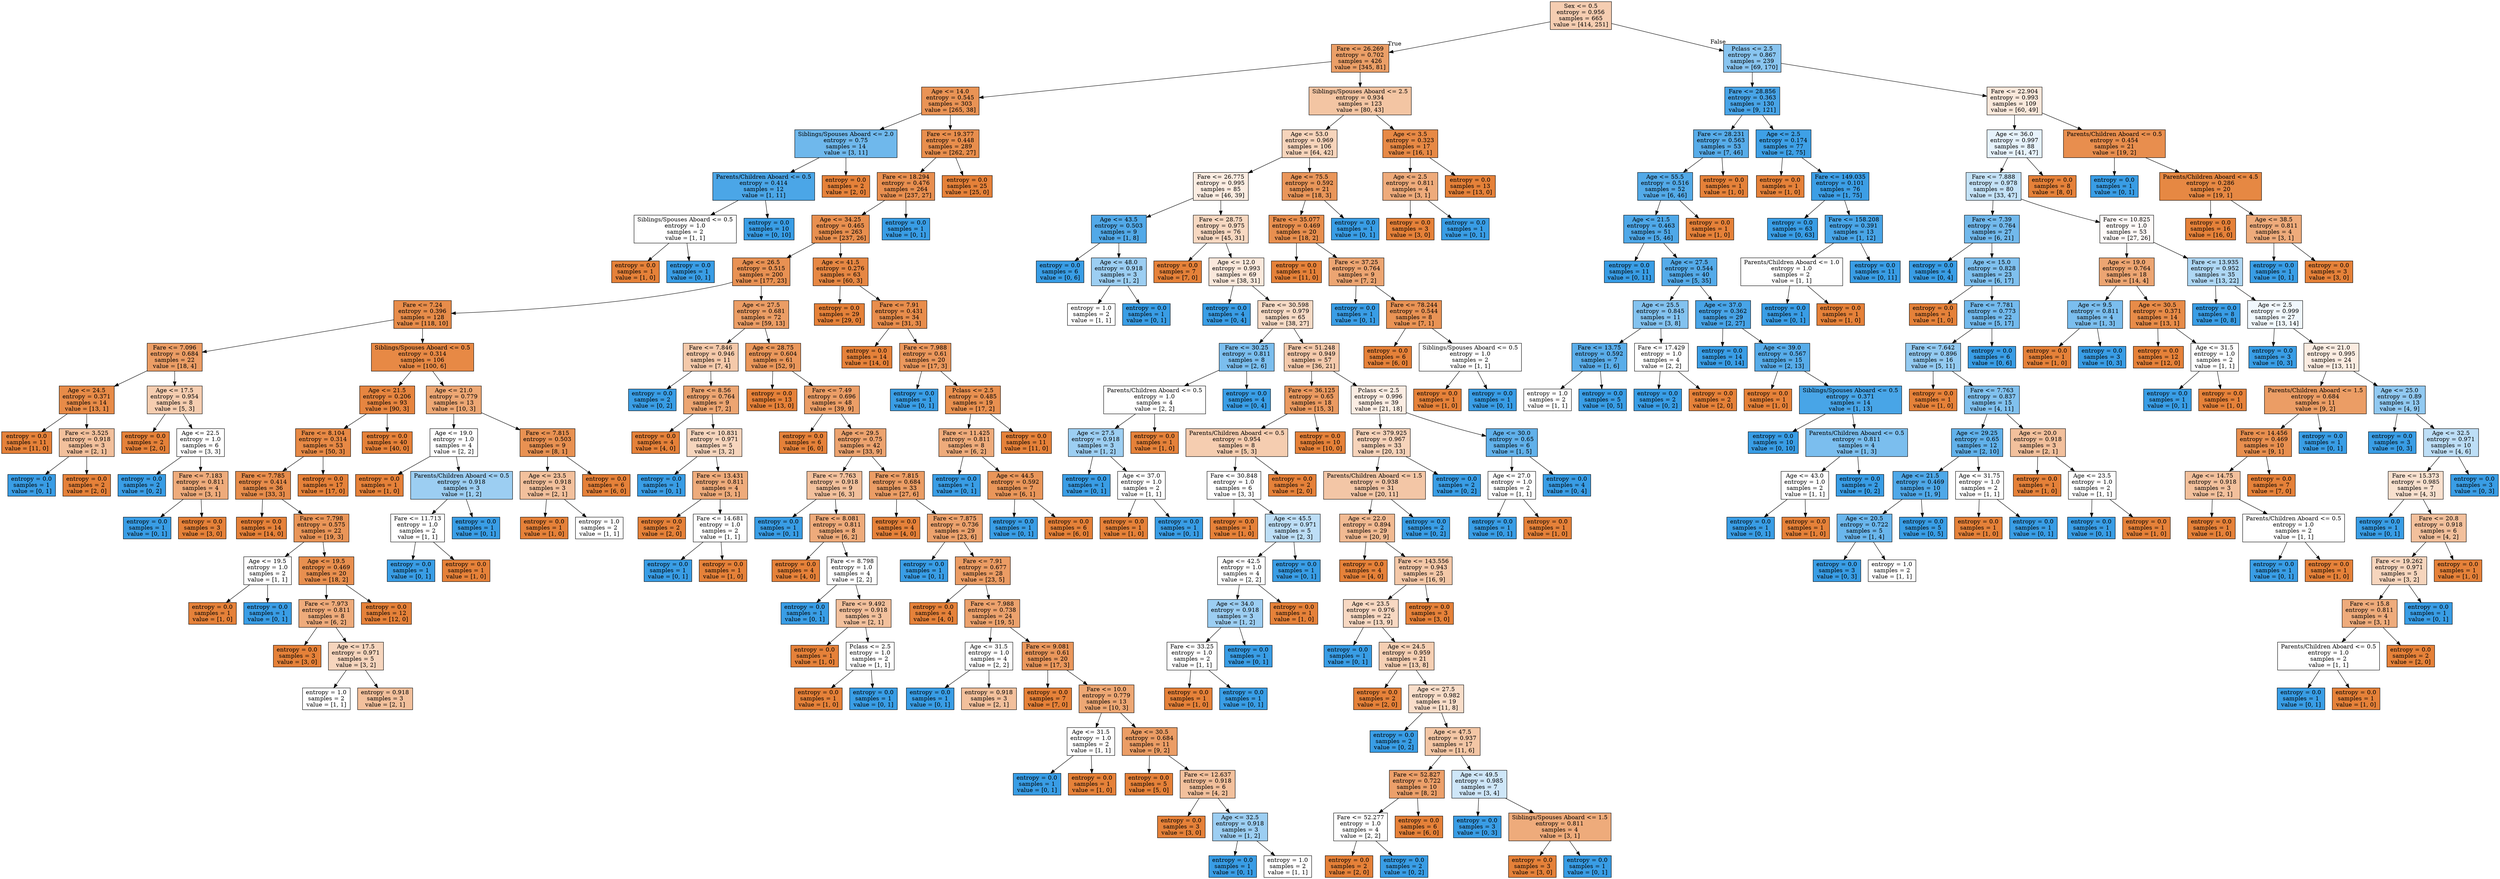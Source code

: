 digraph Tree {
node [shape=box, style="filled", color="black"] ;
0 [label="Sex <= 0.5\nentropy = 0.956\nsamples = 665\nvalue = [414, 251]", fillcolor="#f5cdb1"] ;
1 [label="Fare <= 26.269\nentropy = 0.702\nsamples = 426\nvalue = [345, 81]", fillcolor="#eb9f67"] ;
0 -> 1 [labeldistance=2.5, labelangle=45, headlabel="True"] ;
2 [label="Age <= 14.0\nentropy = 0.545\nsamples = 303\nvalue = [265, 38]", fillcolor="#e99355"] ;
1 -> 2 ;
3 [label="Siblings/Spouses Aboard <= 2.0\nentropy = 0.75\nsamples = 14\nvalue = [3, 11]", fillcolor="#6fb8ec"] ;
2 -> 3 ;
4 [label="Parents/Children Aboard <= 0.5\nentropy = 0.414\nsamples = 12\nvalue = [1, 11]", fillcolor="#4ba6e7"] ;
3 -> 4 ;
5 [label="Siblings/Spouses Aboard <= 0.5\nentropy = 1.0\nsamples = 2\nvalue = [1, 1]", fillcolor="#ffffff"] ;
4 -> 5 ;
6 [label="entropy = 0.0\nsamples = 1\nvalue = [1, 0]", fillcolor="#e58139"] ;
5 -> 6 ;
7 [label="entropy = 0.0\nsamples = 1\nvalue = [0, 1]", fillcolor="#399de5"] ;
5 -> 7 ;
8 [label="entropy = 0.0\nsamples = 10\nvalue = [0, 10]", fillcolor="#399de5"] ;
4 -> 8 ;
9 [label="entropy = 0.0\nsamples = 2\nvalue = [2, 0]", fillcolor="#e58139"] ;
3 -> 9 ;
10 [label="Fare <= 19.377\nentropy = 0.448\nsamples = 289\nvalue = [262, 27]", fillcolor="#e88e4d"] ;
2 -> 10 ;
11 [label="Fare <= 18.294\nentropy = 0.476\nsamples = 264\nvalue = [237, 27]", fillcolor="#e88f50"] ;
10 -> 11 ;
12 [label="Age <= 34.25\nentropy = 0.465\nsamples = 263\nvalue = [237, 26]", fillcolor="#e88f4f"] ;
11 -> 12 ;
13 [label="Age <= 26.5\nentropy = 0.515\nsamples = 200\nvalue = [177, 23]", fillcolor="#e89153"] ;
12 -> 13 ;
14 [label="Fare <= 7.24\nentropy = 0.396\nsamples = 128\nvalue = [118, 10]", fillcolor="#e78c4a"] ;
13 -> 14 ;
15 [label="Fare <= 7.096\nentropy = 0.684\nsamples = 22\nvalue = [18, 4]", fillcolor="#eb9d65"] ;
14 -> 15 ;
16 [label="Age <= 24.5\nentropy = 0.371\nsamples = 14\nvalue = [13, 1]", fillcolor="#e78b48"] ;
15 -> 16 ;
17 [label="entropy = 0.0\nsamples = 11\nvalue = [11, 0]", fillcolor="#e58139"] ;
16 -> 17 ;
18 [label="Fare <= 3.525\nentropy = 0.918\nsamples = 3\nvalue = [2, 1]", fillcolor="#f2c09c"] ;
16 -> 18 ;
19 [label="entropy = 0.0\nsamples = 1\nvalue = [0, 1]", fillcolor="#399de5"] ;
18 -> 19 ;
20 [label="entropy = 0.0\nsamples = 2\nvalue = [2, 0]", fillcolor="#e58139"] ;
18 -> 20 ;
21 [label="Age <= 17.5\nentropy = 0.954\nsamples = 8\nvalue = [5, 3]", fillcolor="#f5cdb0"] ;
15 -> 21 ;
22 [label="entropy = 0.0\nsamples = 2\nvalue = [2, 0]", fillcolor="#e58139"] ;
21 -> 22 ;
23 [label="Age <= 22.5\nentropy = 1.0\nsamples = 6\nvalue = [3, 3]", fillcolor="#ffffff"] ;
21 -> 23 ;
24 [label="entropy = 0.0\nsamples = 2\nvalue = [0, 2]", fillcolor="#399de5"] ;
23 -> 24 ;
25 [label="Fare <= 7.183\nentropy = 0.811\nsamples = 4\nvalue = [3, 1]", fillcolor="#eeab7b"] ;
23 -> 25 ;
26 [label="entropy = 0.0\nsamples = 1\nvalue = [0, 1]", fillcolor="#399de5"] ;
25 -> 26 ;
27 [label="entropy = 0.0\nsamples = 3\nvalue = [3, 0]", fillcolor="#e58139"] ;
25 -> 27 ;
28 [label="Siblings/Spouses Aboard <= 0.5\nentropy = 0.314\nsamples = 106\nvalue = [100, 6]", fillcolor="#e78945"] ;
14 -> 28 ;
29 [label="Age <= 21.5\nentropy = 0.206\nsamples = 93\nvalue = [90, 3]", fillcolor="#e68540"] ;
28 -> 29 ;
30 [label="Fare <= 8.104\nentropy = 0.314\nsamples = 53\nvalue = [50, 3]", fillcolor="#e78945"] ;
29 -> 30 ;
31 [label="Fare <= 7.785\nentropy = 0.414\nsamples = 36\nvalue = [33, 3]", fillcolor="#e78c4b"] ;
30 -> 31 ;
32 [label="entropy = 0.0\nsamples = 14\nvalue = [14, 0]", fillcolor="#e58139"] ;
31 -> 32 ;
33 [label="Fare <= 7.798\nentropy = 0.575\nsamples = 22\nvalue = [19, 3]", fillcolor="#e99558"] ;
31 -> 33 ;
34 [label="Age <= 19.5\nentropy = 1.0\nsamples = 2\nvalue = [1, 1]", fillcolor="#ffffff"] ;
33 -> 34 ;
35 [label="entropy = 0.0\nsamples = 1\nvalue = [1, 0]", fillcolor="#e58139"] ;
34 -> 35 ;
36 [label="entropy = 0.0\nsamples = 1\nvalue = [0, 1]", fillcolor="#399de5"] ;
34 -> 36 ;
37 [label="Age <= 19.5\nentropy = 0.469\nsamples = 20\nvalue = [18, 2]", fillcolor="#e88f4f"] ;
33 -> 37 ;
38 [label="Fare <= 7.973\nentropy = 0.811\nsamples = 8\nvalue = [6, 2]", fillcolor="#eeab7b"] ;
37 -> 38 ;
39 [label="entropy = 0.0\nsamples = 3\nvalue = [3, 0]", fillcolor="#e58139"] ;
38 -> 39 ;
40 [label="Age <= 17.5\nentropy = 0.971\nsamples = 5\nvalue = [3, 2]", fillcolor="#f6d5bd"] ;
38 -> 40 ;
41 [label="entropy = 1.0\nsamples = 2\nvalue = [1, 1]", fillcolor="#ffffff"] ;
40 -> 41 ;
42 [label="entropy = 0.918\nsamples = 3\nvalue = [2, 1]", fillcolor="#f2c09c"] ;
40 -> 42 ;
43 [label="entropy = 0.0\nsamples = 12\nvalue = [12, 0]", fillcolor="#e58139"] ;
37 -> 43 ;
44 [label="entropy = 0.0\nsamples = 17\nvalue = [17, 0]", fillcolor="#e58139"] ;
30 -> 44 ;
45 [label="entropy = 0.0\nsamples = 40\nvalue = [40, 0]", fillcolor="#e58139"] ;
29 -> 45 ;
46 [label="Age <= 21.0\nentropy = 0.779\nsamples = 13\nvalue = [10, 3]", fillcolor="#eda774"] ;
28 -> 46 ;
47 [label="Age <= 19.0\nentropy = 1.0\nsamples = 4\nvalue = [2, 2]", fillcolor="#ffffff"] ;
46 -> 47 ;
48 [label="entropy = 0.0\nsamples = 1\nvalue = [1, 0]", fillcolor="#e58139"] ;
47 -> 48 ;
49 [label="Parents/Children Aboard <= 0.5\nentropy = 0.918\nsamples = 3\nvalue = [1, 2]", fillcolor="#9ccef2"] ;
47 -> 49 ;
50 [label="Fare <= 11.713\nentropy = 1.0\nsamples = 2\nvalue = [1, 1]", fillcolor="#ffffff"] ;
49 -> 50 ;
51 [label="entropy = 0.0\nsamples = 1\nvalue = [0, 1]", fillcolor="#399de5"] ;
50 -> 51 ;
52 [label="entropy = 0.0\nsamples = 1\nvalue = [1, 0]", fillcolor="#e58139"] ;
50 -> 52 ;
53 [label="entropy = 0.0\nsamples = 1\nvalue = [0, 1]", fillcolor="#399de5"] ;
49 -> 53 ;
54 [label="Fare <= 7.815\nentropy = 0.503\nsamples = 9\nvalue = [8, 1]", fillcolor="#e89152"] ;
46 -> 54 ;
55 [label="Age <= 23.5\nentropy = 0.918\nsamples = 3\nvalue = [2, 1]", fillcolor="#f2c09c"] ;
54 -> 55 ;
56 [label="entropy = 0.0\nsamples = 1\nvalue = [1, 0]", fillcolor="#e58139"] ;
55 -> 56 ;
57 [label="entropy = 1.0\nsamples = 2\nvalue = [1, 1]", fillcolor="#ffffff"] ;
55 -> 57 ;
58 [label="entropy = 0.0\nsamples = 6\nvalue = [6, 0]", fillcolor="#e58139"] ;
54 -> 58 ;
59 [label="Age <= 27.5\nentropy = 0.681\nsamples = 72\nvalue = [59, 13]", fillcolor="#eb9d65"] ;
13 -> 59 ;
60 [label="Fare <= 7.846\nentropy = 0.946\nsamples = 11\nvalue = [7, 4]", fillcolor="#f4c9aa"] ;
59 -> 60 ;
61 [label="entropy = 0.0\nsamples = 2\nvalue = [0, 2]", fillcolor="#399de5"] ;
60 -> 61 ;
62 [label="Fare <= 8.56\nentropy = 0.764\nsamples = 9\nvalue = [7, 2]", fillcolor="#eca572"] ;
60 -> 62 ;
63 [label="entropy = 0.0\nsamples = 4\nvalue = [4, 0]", fillcolor="#e58139"] ;
62 -> 63 ;
64 [label="Fare <= 10.831\nentropy = 0.971\nsamples = 5\nvalue = [3, 2]", fillcolor="#f6d5bd"] ;
62 -> 64 ;
65 [label="entropy = 0.0\nsamples = 1\nvalue = [0, 1]", fillcolor="#399de5"] ;
64 -> 65 ;
66 [label="Fare <= 13.431\nentropy = 0.811\nsamples = 4\nvalue = [3, 1]", fillcolor="#eeab7b"] ;
64 -> 66 ;
67 [label="entropy = 0.0\nsamples = 2\nvalue = [2, 0]", fillcolor="#e58139"] ;
66 -> 67 ;
68 [label="Fare <= 14.681\nentropy = 1.0\nsamples = 2\nvalue = [1, 1]", fillcolor="#ffffff"] ;
66 -> 68 ;
69 [label="entropy = 0.0\nsamples = 1\nvalue = [0, 1]", fillcolor="#399de5"] ;
68 -> 69 ;
70 [label="entropy = 0.0\nsamples = 1\nvalue = [1, 0]", fillcolor="#e58139"] ;
68 -> 70 ;
71 [label="Age <= 28.75\nentropy = 0.604\nsamples = 61\nvalue = [52, 9]", fillcolor="#ea975b"] ;
59 -> 71 ;
72 [label="entropy = 0.0\nsamples = 13\nvalue = [13, 0]", fillcolor="#e58139"] ;
71 -> 72 ;
73 [label="Fare <= 7.49\nentropy = 0.696\nsamples = 48\nvalue = [39, 9]", fillcolor="#eb9e67"] ;
71 -> 73 ;
74 [label="entropy = 0.0\nsamples = 6\nvalue = [6, 0]", fillcolor="#e58139"] ;
73 -> 74 ;
75 [label="Age <= 29.5\nentropy = 0.75\nsamples = 42\nvalue = [33, 9]", fillcolor="#eca36f"] ;
73 -> 75 ;
76 [label="Fare <= 7.763\nentropy = 0.918\nsamples = 9\nvalue = [6, 3]", fillcolor="#f2c09c"] ;
75 -> 76 ;
77 [label="entropy = 0.0\nsamples = 1\nvalue = [0, 1]", fillcolor="#399de5"] ;
76 -> 77 ;
78 [label="Fare <= 8.081\nentropy = 0.811\nsamples = 8\nvalue = [6, 2]", fillcolor="#eeab7b"] ;
76 -> 78 ;
79 [label="entropy = 0.0\nsamples = 4\nvalue = [4, 0]", fillcolor="#e58139"] ;
78 -> 79 ;
80 [label="Fare <= 8.798\nentropy = 1.0\nsamples = 4\nvalue = [2, 2]", fillcolor="#ffffff"] ;
78 -> 80 ;
81 [label="entropy = 0.0\nsamples = 1\nvalue = [0, 1]", fillcolor="#399de5"] ;
80 -> 81 ;
82 [label="Fare <= 9.492\nentropy = 0.918\nsamples = 3\nvalue = [2, 1]", fillcolor="#f2c09c"] ;
80 -> 82 ;
83 [label="entropy = 0.0\nsamples = 1\nvalue = [1, 0]", fillcolor="#e58139"] ;
82 -> 83 ;
84 [label="Pclass <= 2.5\nentropy = 1.0\nsamples = 2\nvalue = [1, 1]", fillcolor="#ffffff"] ;
82 -> 84 ;
85 [label="entropy = 0.0\nsamples = 1\nvalue = [1, 0]", fillcolor="#e58139"] ;
84 -> 85 ;
86 [label="entropy = 0.0\nsamples = 1\nvalue = [0, 1]", fillcolor="#399de5"] ;
84 -> 86 ;
87 [label="Fare <= 7.815\nentropy = 0.684\nsamples = 33\nvalue = [27, 6]", fillcolor="#eb9d65"] ;
75 -> 87 ;
88 [label="entropy = 0.0\nsamples = 4\nvalue = [4, 0]", fillcolor="#e58139"] ;
87 -> 88 ;
89 [label="Fare <= 7.875\nentropy = 0.736\nsamples = 29\nvalue = [23, 6]", fillcolor="#eca26d"] ;
87 -> 89 ;
90 [label="entropy = 0.0\nsamples = 1\nvalue = [0, 1]", fillcolor="#399de5"] ;
89 -> 90 ;
91 [label="Fare <= 7.91\nentropy = 0.677\nsamples = 28\nvalue = [23, 5]", fillcolor="#eb9c64"] ;
89 -> 91 ;
92 [label="entropy = 0.0\nsamples = 4\nvalue = [4, 0]", fillcolor="#e58139"] ;
91 -> 92 ;
93 [label="Fare <= 7.988\nentropy = 0.738\nsamples = 24\nvalue = [19, 5]", fillcolor="#eca26d"] ;
91 -> 93 ;
94 [label="Age <= 31.5\nentropy = 1.0\nsamples = 4\nvalue = [2, 2]", fillcolor="#ffffff"] ;
93 -> 94 ;
95 [label="entropy = 0.0\nsamples = 1\nvalue = [0, 1]", fillcolor="#399de5"] ;
94 -> 95 ;
96 [label="entropy = 0.918\nsamples = 3\nvalue = [2, 1]", fillcolor="#f2c09c"] ;
94 -> 96 ;
97 [label="Fare <= 9.081\nentropy = 0.61\nsamples = 20\nvalue = [17, 3]", fillcolor="#ea975c"] ;
93 -> 97 ;
98 [label="entropy = 0.0\nsamples = 7\nvalue = [7, 0]", fillcolor="#e58139"] ;
97 -> 98 ;
99 [label="Fare <= 10.0\nentropy = 0.779\nsamples = 13\nvalue = [10, 3]", fillcolor="#eda774"] ;
97 -> 99 ;
100 [label="Age <= 31.5\nentropy = 1.0\nsamples = 2\nvalue = [1, 1]", fillcolor="#ffffff"] ;
99 -> 100 ;
101 [label="entropy = 0.0\nsamples = 1\nvalue = [0, 1]", fillcolor="#399de5"] ;
100 -> 101 ;
102 [label="entropy = 0.0\nsamples = 1\nvalue = [1, 0]", fillcolor="#e58139"] ;
100 -> 102 ;
103 [label="Age <= 30.5\nentropy = 0.684\nsamples = 11\nvalue = [9, 2]", fillcolor="#eb9d65"] ;
99 -> 103 ;
104 [label="entropy = 0.0\nsamples = 5\nvalue = [5, 0]", fillcolor="#e58139"] ;
103 -> 104 ;
105 [label="Fare <= 12.637\nentropy = 0.918\nsamples = 6\nvalue = [4, 2]", fillcolor="#f2c09c"] ;
103 -> 105 ;
106 [label="entropy = 0.0\nsamples = 3\nvalue = [3, 0]", fillcolor="#e58139"] ;
105 -> 106 ;
107 [label="Age <= 32.5\nentropy = 0.918\nsamples = 3\nvalue = [1, 2]", fillcolor="#9ccef2"] ;
105 -> 107 ;
108 [label="entropy = 0.0\nsamples = 1\nvalue = [0, 1]", fillcolor="#399de5"] ;
107 -> 108 ;
109 [label="entropy = 1.0\nsamples = 2\nvalue = [1, 1]", fillcolor="#ffffff"] ;
107 -> 109 ;
110 [label="Age <= 41.5\nentropy = 0.276\nsamples = 63\nvalue = [60, 3]", fillcolor="#e68743"] ;
12 -> 110 ;
111 [label="entropy = 0.0\nsamples = 29\nvalue = [29, 0]", fillcolor="#e58139"] ;
110 -> 111 ;
112 [label="Fare <= 7.91\nentropy = 0.431\nsamples = 34\nvalue = [31, 3]", fillcolor="#e88d4c"] ;
110 -> 112 ;
113 [label="entropy = 0.0\nsamples = 14\nvalue = [14, 0]", fillcolor="#e58139"] ;
112 -> 113 ;
114 [label="Fare <= 7.988\nentropy = 0.61\nsamples = 20\nvalue = [17, 3]", fillcolor="#ea975c"] ;
112 -> 114 ;
115 [label="entropy = 0.0\nsamples = 1\nvalue = [0, 1]", fillcolor="#399de5"] ;
114 -> 115 ;
116 [label="Pclass <= 2.5\nentropy = 0.485\nsamples = 19\nvalue = [17, 2]", fillcolor="#e89050"] ;
114 -> 116 ;
117 [label="Fare <= 11.425\nentropy = 0.811\nsamples = 8\nvalue = [6, 2]", fillcolor="#eeab7b"] ;
116 -> 117 ;
118 [label="entropy = 0.0\nsamples = 1\nvalue = [0, 1]", fillcolor="#399de5"] ;
117 -> 118 ;
119 [label="Age <= 44.5\nentropy = 0.592\nsamples = 7\nvalue = [6, 1]", fillcolor="#e9965a"] ;
117 -> 119 ;
120 [label="entropy = 0.0\nsamples = 1\nvalue = [0, 1]", fillcolor="#399de5"] ;
119 -> 120 ;
121 [label="entropy = 0.0\nsamples = 6\nvalue = [6, 0]", fillcolor="#e58139"] ;
119 -> 121 ;
122 [label="entropy = 0.0\nsamples = 11\nvalue = [11, 0]", fillcolor="#e58139"] ;
116 -> 122 ;
123 [label="entropy = 0.0\nsamples = 1\nvalue = [0, 1]", fillcolor="#399de5"] ;
11 -> 123 ;
124 [label="entropy = 0.0\nsamples = 25\nvalue = [25, 0]", fillcolor="#e58139"] ;
10 -> 124 ;
125 [label="Siblings/Spouses Aboard <= 2.5\nentropy = 0.934\nsamples = 123\nvalue = [80, 43]", fillcolor="#f3c5a3"] ;
1 -> 125 ;
126 [label="Age <= 53.0\nentropy = 0.969\nsamples = 106\nvalue = [64, 42]", fillcolor="#f6d4bb"] ;
125 -> 126 ;
127 [label="Fare <= 26.775\nentropy = 0.995\nsamples = 85\nvalue = [46, 39]", fillcolor="#fbece1"] ;
126 -> 127 ;
128 [label="Age <= 43.5\nentropy = 0.503\nsamples = 9\nvalue = [1, 8]", fillcolor="#52a9e8"] ;
127 -> 128 ;
129 [label="entropy = 0.0\nsamples = 6\nvalue = [0, 6]", fillcolor="#399de5"] ;
128 -> 129 ;
130 [label="Age <= 48.0\nentropy = 0.918\nsamples = 3\nvalue = [1, 2]", fillcolor="#9ccef2"] ;
128 -> 130 ;
131 [label="entropy = 1.0\nsamples = 2\nvalue = [1, 1]", fillcolor="#ffffff"] ;
130 -> 131 ;
132 [label="entropy = 0.0\nsamples = 1\nvalue = [0, 1]", fillcolor="#399de5"] ;
130 -> 132 ;
133 [label="Fare <= 28.75\nentropy = 0.975\nsamples = 76\nvalue = [45, 31]", fillcolor="#f7d8c1"] ;
127 -> 133 ;
134 [label="entropy = 0.0\nsamples = 7\nvalue = [7, 0]", fillcolor="#e58139"] ;
133 -> 134 ;
135 [label="Age <= 12.0\nentropy = 0.993\nsamples = 69\nvalue = [38, 31]", fillcolor="#fae8db"] ;
133 -> 135 ;
136 [label="entropy = 0.0\nsamples = 4\nvalue = [0, 4]", fillcolor="#399de5"] ;
135 -> 136 ;
137 [label="Fare <= 30.598\nentropy = 0.979\nsamples = 65\nvalue = [38, 27]", fillcolor="#f7dbc6"] ;
135 -> 137 ;
138 [label="Fare <= 30.25\nentropy = 0.811\nsamples = 8\nvalue = [2, 6]", fillcolor="#7bbeee"] ;
137 -> 138 ;
139 [label="Parents/Children Aboard <= 0.5\nentropy = 1.0\nsamples = 4\nvalue = [2, 2]", fillcolor="#ffffff"] ;
138 -> 139 ;
140 [label="Age <= 27.5\nentropy = 0.918\nsamples = 3\nvalue = [1, 2]", fillcolor="#9ccef2"] ;
139 -> 140 ;
141 [label="entropy = 0.0\nsamples = 1\nvalue = [0, 1]", fillcolor="#399de5"] ;
140 -> 141 ;
142 [label="Age <= 37.0\nentropy = 1.0\nsamples = 2\nvalue = [1, 1]", fillcolor="#ffffff"] ;
140 -> 142 ;
143 [label="entropy = 0.0\nsamples = 1\nvalue = [1, 0]", fillcolor="#e58139"] ;
142 -> 143 ;
144 [label="entropy = 0.0\nsamples = 1\nvalue = [0, 1]", fillcolor="#399de5"] ;
142 -> 144 ;
145 [label="entropy = 0.0\nsamples = 1\nvalue = [1, 0]", fillcolor="#e58139"] ;
139 -> 145 ;
146 [label="entropy = 0.0\nsamples = 4\nvalue = [0, 4]", fillcolor="#399de5"] ;
138 -> 146 ;
147 [label="Fare <= 51.248\nentropy = 0.949\nsamples = 57\nvalue = [36, 21]", fillcolor="#f4caac"] ;
137 -> 147 ;
148 [label="Fare <= 36.125\nentropy = 0.65\nsamples = 18\nvalue = [15, 3]", fillcolor="#ea9a61"] ;
147 -> 148 ;
149 [label="Parents/Children Aboard <= 0.5\nentropy = 0.954\nsamples = 8\nvalue = [5, 3]", fillcolor="#f5cdb0"] ;
148 -> 149 ;
150 [label="Fare <= 30.848\nentropy = 1.0\nsamples = 6\nvalue = [3, 3]", fillcolor="#ffffff"] ;
149 -> 150 ;
151 [label="entropy = 0.0\nsamples = 1\nvalue = [1, 0]", fillcolor="#e58139"] ;
150 -> 151 ;
152 [label="Age <= 45.5\nentropy = 0.971\nsamples = 5\nvalue = [2, 3]", fillcolor="#bddef6"] ;
150 -> 152 ;
153 [label="Age <= 42.5\nentropy = 1.0\nsamples = 4\nvalue = [2, 2]", fillcolor="#ffffff"] ;
152 -> 153 ;
154 [label="Age <= 34.0\nentropy = 0.918\nsamples = 3\nvalue = [1, 2]", fillcolor="#9ccef2"] ;
153 -> 154 ;
155 [label="Fare <= 33.25\nentropy = 1.0\nsamples = 2\nvalue = [1, 1]", fillcolor="#ffffff"] ;
154 -> 155 ;
156 [label="entropy = 0.0\nsamples = 1\nvalue = [1, 0]", fillcolor="#e58139"] ;
155 -> 156 ;
157 [label="entropy = 0.0\nsamples = 1\nvalue = [0, 1]", fillcolor="#399de5"] ;
155 -> 157 ;
158 [label="entropy = 0.0\nsamples = 1\nvalue = [0, 1]", fillcolor="#399de5"] ;
154 -> 158 ;
159 [label="entropy = 0.0\nsamples = 1\nvalue = [1, 0]", fillcolor="#e58139"] ;
153 -> 159 ;
160 [label="entropy = 0.0\nsamples = 1\nvalue = [0, 1]", fillcolor="#399de5"] ;
152 -> 160 ;
161 [label="entropy = 0.0\nsamples = 2\nvalue = [2, 0]", fillcolor="#e58139"] ;
149 -> 161 ;
162 [label="entropy = 0.0\nsamples = 10\nvalue = [10, 0]", fillcolor="#e58139"] ;
148 -> 162 ;
163 [label="Pclass <= 2.5\nentropy = 0.996\nsamples = 39\nvalue = [21, 18]", fillcolor="#fbede3"] ;
147 -> 163 ;
164 [label="Fare <= 379.925\nentropy = 0.967\nsamples = 33\nvalue = [20, 13]", fillcolor="#f6d3ba"] ;
163 -> 164 ;
165 [label="Parents/Children Aboard <= 1.5\nentropy = 0.938\nsamples = 31\nvalue = [20, 11]", fillcolor="#f3c6a6"] ;
164 -> 165 ;
166 [label="Age <= 22.0\nentropy = 0.894\nsamples = 29\nvalue = [20, 9]", fillcolor="#f1ba92"] ;
165 -> 166 ;
167 [label="entropy = 0.0\nsamples = 4\nvalue = [4, 0]", fillcolor="#e58139"] ;
166 -> 167 ;
168 [label="Fare <= 143.556\nentropy = 0.943\nsamples = 25\nvalue = [16, 9]", fillcolor="#f4c8a8"] ;
166 -> 168 ;
169 [label="Age <= 23.5\nentropy = 0.976\nsamples = 22\nvalue = [13, 9]", fillcolor="#f7d8c2"] ;
168 -> 169 ;
170 [label="entropy = 0.0\nsamples = 1\nvalue = [0, 1]", fillcolor="#399de5"] ;
169 -> 170 ;
171 [label="Age <= 24.5\nentropy = 0.959\nsamples = 21\nvalue = [13, 8]", fillcolor="#f5cfb3"] ;
169 -> 171 ;
172 [label="entropy = 0.0\nsamples = 2\nvalue = [2, 0]", fillcolor="#e58139"] ;
171 -> 172 ;
173 [label="Age <= 27.5\nentropy = 0.982\nsamples = 19\nvalue = [11, 8]", fillcolor="#f8ddc9"] ;
171 -> 173 ;
174 [label="entropy = 0.0\nsamples = 2\nvalue = [0, 2]", fillcolor="#399de5"] ;
173 -> 174 ;
175 [label="Age <= 47.5\nentropy = 0.937\nsamples = 17\nvalue = [11, 6]", fillcolor="#f3c6a5"] ;
173 -> 175 ;
176 [label="Fare <= 52.827\nentropy = 0.722\nsamples = 10\nvalue = [8, 2]", fillcolor="#eca06a"] ;
175 -> 176 ;
177 [label="Fare <= 52.277\nentropy = 1.0\nsamples = 4\nvalue = [2, 2]", fillcolor="#ffffff"] ;
176 -> 177 ;
178 [label="entropy = 0.0\nsamples = 2\nvalue = [2, 0]", fillcolor="#e58139"] ;
177 -> 178 ;
179 [label="entropy = 0.0\nsamples = 2\nvalue = [0, 2]", fillcolor="#399de5"] ;
177 -> 179 ;
180 [label="entropy = 0.0\nsamples = 6\nvalue = [6, 0]", fillcolor="#e58139"] ;
176 -> 180 ;
181 [label="Age <= 49.5\nentropy = 0.985\nsamples = 7\nvalue = [3, 4]", fillcolor="#cee6f8"] ;
175 -> 181 ;
182 [label="entropy = 0.0\nsamples = 3\nvalue = [0, 3]", fillcolor="#399de5"] ;
181 -> 182 ;
183 [label="Siblings/Spouses Aboard <= 1.5\nentropy = 0.811\nsamples = 4\nvalue = [3, 1]", fillcolor="#eeab7b"] ;
181 -> 183 ;
184 [label="entropy = 0.0\nsamples = 3\nvalue = [3, 0]", fillcolor="#e58139"] ;
183 -> 184 ;
185 [label="entropy = 0.0\nsamples = 1\nvalue = [0, 1]", fillcolor="#399de5"] ;
183 -> 185 ;
186 [label="entropy = 0.0\nsamples = 3\nvalue = [3, 0]", fillcolor="#e58139"] ;
168 -> 186 ;
187 [label="entropy = 0.0\nsamples = 2\nvalue = [0, 2]", fillcolor="#399de5"] ;
165 -> 187 ;
188 [label="entropy = 0.0\nsamples = 2\nvalue = [0, 2]", fillcolor="#399de5"] ;
164 -> 188 ;
189 [label="Age <= 30.0\nentropy = 0.65\nsamples = 6\nvalue = [1, 5]", fillcolor="#61b1ea"] ;
163 -> 189 ;
190 [label="Age <= 27.0\nentropy = 1.0\nsamples = 2\nvalue = [1, 1]", fillcolor="#ffffff"] ;
189 -> 190 ;
191 [label="entropy = 0.0\nsamples = 1\nvalue = [0, 1]", fillcolor="#399de5"] ;
190 -> 191 ;
192 [label="entropy = 0.0\nsamples = 1\nvalue = [1, 0]", fillcolor="#e58139"] ;
190 -> 192 ;
193 [label="entropy = 0.0\nsamples = 4\nvalue = [0, 4]", fillcolor="#399de5"] ;
189 -> 193 ;
194 [label="Age <= 75.5\nentropy = 0.592\nsamples = 21\nvalue = [18, 3]", fillcolor="#e9965a"] ;
126 -> 194 ;
195 [label="Fare <= 35.077\nentropy = 0.469\nsamples = 20\nvalue = [18, 2]", fillcolor="#e88f4f"] ;
194 -> 195 ;
196 [label="entropy = 0.0\nsamples = 11\nvalue = [11, 0]", fillcolor="#e58139"] ;
195 -> 196 ;
197 [label="Fare <= 37.25\nentropy = 0.764\nsamples = 9\nvalue = [7, 2]", fillcolor="#eca572"] ;
195 -> 197 ;
198 [label="entropy = 0.0\nsamples = 1\nvalue = [0, 1]", fillcolor="#399de5"] ;
197 -> 198 ;
199 [label="Fare <= 78.244\nentropy = 0.544\nsamples = 8\nvalue = [7, 1]", fillcolor="#e99355"] ;
197 -> 199 ;
200 [label="entropy = 0.0\nsamples = 6\nvalue = [6, 0]", fillcolor="#e58139"] ;
199 -> 200 ;
201 [label="Siblings/Spouses Aboard <= 0.5\nentropy = 1.0\nsamples = 2\nvalue = [1, 1]", fillcolor="#ffffff"] ;
199 -> 201 ;
202 [label="entropy = 0.0\nsamples = 1\nvalue = [1, 0]", fillcolor="#e58139"] ;
201 -> 202 ;
203 [label="entropy = 0.0\nsamples = 1\nvalue = [0, 1]", fillcolor="#399de5"] ;
201 -> 203 ;
204 [label="entropy = 0.0\nsamples = 1\nvalue = [0, 1]", fillcolor="#399de5"] ;
194 -> 204 ;
205 [label="Age <= 3.5\nentropy = 0.323\nsamples = 17\nvalue = [16, 1]", fillcolor="#e78945"] ;
125 -> 205 ;
206 [label="Age <= 2.5\nentropy = 0.811\nsamples = 4\nvalue = [3, 1]", fillcolor="#eeab7b"] ;
205 -> 206 ;
207 [label="entropy = 0.0\nsamples = 3\nvalue = [3, 0]", fillcolor="#e58139"] ;
206 -> 207 ;
208 [label="entropy = 0.0\nsamples = 1\nvalue = [0, 1]", fillcolor="#399de5"] ;
206 -> 208 ;
209 [label="entropy = 0.0\nsamples = 13\nvalue = [13, 0]", fillcolor="#e58139"] ;
205 -> 209 ;
210 [label="Pclass <= 2.5\nentropy = 0.867\nsamples = 239\nvalue = [69, 170]", fillcolor="#89c5f0"] ;
0 -> 210 [labeldistance=2.5, labelangle=-45, headlabel="False"] ;
211 [label="Fare <= 28.856\nentropy = 0.363\nsamples = 130\nvalue = [9, 121]", fillcolor="#48a4e7"] ;
210 -> 211 ;
212 [label="Fare <= 28.231\nentropy = 0.563\nsamples = 53\nvalue = [7, 46]", fillcolor="#57ace9"] ;
211 -> 212 ;
213 [label="Age <= 55.5\nentropy = 0.516\nsamples = 52\nvalue = [6, 46]", fillcolor="#53aae8"] ;
212 -> 213 ;
214 [label="Age <= 21.5\nentropy = 0.463\nsamples = 51\nvalue = [5, 46]", fillcolor="#4fa8e8"] ;
213 -> 214 ;
215 [label="entropy = 0.0\nsamples = 11\nvalue = [0, 11]", fillcolor="#399de5"] ;
214 -> 215 ;
216 [label="Age <= 27.5\nentropy = 0.544\nsamples = 40\nvalue = [5, 35]", fillcolor="#55abe9"] ;
214 -> 216 ;
217 [label="Age <= 25.5\nentropy = 0.845\nsamples = 11\nvalue = [3, 8]", fillcolor="#83c2ef"] ;
216 -> 217 ;
218 [label="Fare <= 13.75\nentropy = 0.592\nsamples = 7\nvalue = [1, 6]", fillcolor="#5aade9"] ;
217 -> 218 ;
219 [label="entropy = 1.0\nsamples = 2\nvalue = [1, 1]", fillcolor="#ffffff"] ;
218 -> 219 ;
220 [label="entropy = 0.0\nsamples = 5\nvalue = [0, 5]", fillcolor="#399de5"] ;
218 -> 220 ;
221 [label="Fare <= 17.429\nentropy = 1.0\nsamples = 4\nvalue = [2, 2]", fillcolor="#ffffff"] ;
217 -> 221 ;
222 [label="entropy = 0.0\nsamples = 2\nvalue = [0, 2]", fillcolor="#399de5"] ;
221 -> 222 ;
223 [label="entropy = 0.0\nsamples = 2\nvalue = [2, 0]", fillcolor="#e58139"] ;
221 -> 223 ;
224 [label="Age <= 37.0\nentropy = 0.362\nsamples = 29\nvalue = [2, 27]", fillcolor="#48a4e7"] ;
216 -> 224 ;
225 [label="entropy = 0.0\nsamples = 14\nvalue = [0, 14]", fillcolor="#399de5"] ;
224 -> 225 ;
226 [label="Age <= 39.0\nentropy = 0.567\nsamples = 15\nvalue = [2, 13]", fillcolor="#57ace9"] ;
224 -> 226 ;
227 [label="entropy = 0.0\nsamples = 1\nvalue = [1, 0]", fillcolor="#e58139"] ;
226 -> 227 ;
228 [label="Siblings/Spouses Aboard <= 0.5\nentropy = 0.371\nsamples = 14\nvalue = [1, 13]", fillcolor="#48a5e7"] ;
226 -> 228 ;
229 [label="entropy = 0.0\nsamples = 10\nvalue = [0, 10]", fillcolor="#399de5"] ;
228 -> 229 ;
230 [label="Parents/Children Aboard <= 0.5\nentropy = 0.811\nsamples = 4\nvalue = [1, 3]", fillcolor="#7bbeee"] ;
228 -> 230 ;
231 [label="Age <= 43.0\nentropy = 1.0\nsamples = 2\nvalue = [1, 1]", fillcolor="#ffffff"] ;
230 -> 231 ;
232 [label="entropy = 0.0\nsamples = 1\nvalue = [0, 1]", fillcolor="#399de5"] ;
231 -> 232 ;
233 [label="entropy = 0.0\nsamples = 1\nvalue = [1, 0]", fillcolor="#e58139"] ;
231 -> 233 ;
234 [label="entropy = 0.0\nsamples = 2\nvalue = [0, 2]", fillcolor="#399de5"] ;
230 -> 234 ;
235 [label="entropy = 0.0\nsamples = 1\nvalue = [1, 0]", fillcolor="#e58139"] ;
213 -> 235 ;
236 [label="entropy = 0.0\nsamples = 1\nvalue = [1, 0]", fillcolor="#e58139"] ;
212 -> 236 ;
237 [label="Age <= 2.5\nentropy = 0.174\nsamples = 77\nvalue = [2, 75]", fillcolor="#3ea0e6"] ;
211 -> 237 ;
238 [label="entropy = 0.0\nsamples = 1\nvalue = [1, 0]", fillcolor="#e58139"] ;
237 -> 238 ;
239 [label="Fare <= 149.035\nentropy = 0.101\nsamples = 76\nvalue = [1, 75]", fillcolor="#3c9ee5"] ;
237 -> 239 ;
240 [label="entropy = 0.0\nsamples = 63\nvalue = [0, 63]", fillcolor="#399de5"] ;
239 -> 240 ;
241 [label="Fare <= 158.208\nentropy = 0.391\nsamples = 13\nvalue = [1, 12]", fillcolor="#49a5e7"] ;
239 -> 241 ;
242 [label="Parents/Children Aboard <= 1.0\nentropy = 1.0\nsamples = 2\nvalue = [1, 1]", fillcolor="#ffffff"] ;
241 -> 242 ;
243 [label="entropy = 0.0\nsamples = 1\nvalue = [0, 1]", fillcolor="#399de5"] ;
242 -> 243 ;
244 [label="entropy = 0.0\nsamples = 1\nvalue = [1, 0]", fillcolor="#e58139"] ;
242 -> 244 ;
245 [label="entropy = 0.0\nsamples = 11\nvalue = [0, 11]", fillcolor="#399de5"] ;
241 -> 245 ;
246 [label="Fare <= 22.904\nentropy = 0.993\nsamples = 109\nvalue = [60, 49]", fillcolor="#fae8db"] ;
210 -> 246 ;
247 [label="Age <= 36.0\nentropy = 0.997\nsamples = 88\nvalue = [41, 47]", fillcolor="#e6f2fc"] ;
246 -> 247 ;
248 [label="Fare <= 7.888\nentropy = 0.978\nsamples = 80\nvalue = [33, 47]", fillcolor="#c4e2f7"] ;
247 -> 248 ;
249 [label="Fare <= 7.39\nentropy = 0.764\nsamples = 27\nvalue = [6, 21]", fillcolor="#72b9ec"] ;
248 -> 249 ;
250 [label="entropy = 0.0\nsamples = 4\nvalue = [0, 4]", fillcolor="#399de5"] ;
249 -> 250 ;
251 [label="Age <= 15.0\nentropy = 0.828\nsamples = 23\nvalue = [6, 17]", fillcolor="#7fc0ee"] ;
249 -> 251 ;
252 [label="entropy = 0.0\nsamples = 1\nvalue = [1, 0]", fillcolor="#e58139"] ;
251 -> 252 ;
253 [label="Fare <= 7.781\nentropy = 0.773\nsamples = 22\nvalue = [5, 17]", fillcolor="#73baed"] ;
251 -> 253 ;
254 [label="Fare <= 7.642\nentropy = 0.896\nsamples = 16\nvalue = [5, 11]", fillcolor="#93caf1"] ;
253 -> 254 ;
255 [label="entropy = 0.0\nsamples = 1\nvalue = [1, 0]", fillcolor="#e58139"] ;
254 -> 255 ;
256 [label="Fare <= 7.763\nentropy = 0.837\nsamples = 15\nvalue = [4, 11]", fillcolor="#81c1ee"] ;
254 -> 256 ;
257 [label="Age <= 29.25\nentropy = 0.65\nsamples = 12\nvalue = [2, 10]", fillcolor="#61b1ea"] ;
256 -> 257 ;
258 [label="Age <= 21.5\nentropy = 0.469\nsamples = 10\nvalue = [1, 9]", fillcolor="#4fa8e8"] ;
257 -> 258 ;
259 [label="Age <= 20.5\nentropy = 0.722\nsamples = 5\nvalue = [1, 4]", fillcolor="#6ab6ec"] ;
258 -> 259 ;
260 [label="entropy = 0.0\nsamples = 3\nvalue = [0, 3]", fillcolor="#399de5"] ;
259 -> 260 ;
261 [label="entropy = 1.0\nsamples = 2\nvalue = [1, 1]", fillcolor="#ffffff"] ;
259 -> 261 ;
262 [label="entropy = 0.0\nsamples = 5\nvalue = [0, 5]", fillcolor="#399de5"] ;
258 -> 262 ;
263 [label="Age <= 31.75\nentropy = 1.0\nsamples = 2\nvalue = [1, 1]", fillcolor="#ffffff"] ;
257 -> 263 ;
264 [label="entropy = 0.0\nsamples = 1\nvalue = [1, 0]", fillcolor="#e58139"] ;
263 -> 264 ;
265 [label="entropy = 0.0\nsamples = 1\nvalue = [0, 1]", fillcolor="#399de5"] ;
263 -> 265 ;
266 [label="Age <= 20.0\nentropy = 0.918\nsamples = 3\nvalue = [2, 1]", fillcolor="#f2c09c"] ;
256 -> 266 ;
267 [label="entropy = 0.0\nsamples = 1\nvalue = [1, 0]", fillcolor="#e58139"] ;
266 -> 267 ;
268 [label="Age <= 23.5\nentropy = 1.0\nsamples = 2\nvalue = [1, 1]", fillcolor="#ffffff"] ;
266 -> 268 ;
269 [label="entropy = 0.0\nsamples = 1\nvalue = [0, 1]", fillcolor="#399de5"] ;
268 -> 269 ;
270 [label="entropy = 0.0\nsamples = 1\nvalue = [1, 0]", fillcolor="#e58139"] ;
268 -> 270 ;
271 [label="entropy = 0.0\nsamples = 6\nvalue = [0, 6]", fillcolor="#399de5"] ;
253 -> 271 ;
272 [label="Fare <= 10.825\nentropy = 1.0\nsamples = 53\nvalue = [27, 26]", fillcolor="#fefaf8"] ;
248 -> 272 ;
273 [label="Age <= 19.0\nentropy = 0.764\nsamples = 18\nvalue = [14, 4]", fillcolor="#eca572"] ;
272 -> 273 ;
274 [label="Age <= 9.5\nentropy = 0.811\nsamples = 4\nvalue = [1, 3]", fillcolor="#7bbeee"] ;
273 -> 274 ;
275 [label="entropy = 0.0\nsamples = 1\nvalue = [1, 0]", fillcolor="#e58139"] ;
274 -> 275 ;
276 [label="entropy = 0.0\nsamples = 3\nvalue = [0, 3]", fillcolor="#399de5"] ;
274 -> 276 ;
277 [label="Age <= 30.5\nentropy = 0.371\nsamples = 14\nvalue = [13, 1]", fillcolor="#e78b48"] ;
273 -> 277 ;
278 [label="entropy = 0.0\nsamples = 12\nvalue = [12, 0]", fillcolor="#e58139"] ;
277 -> 278 ;
279 [label="Age <= 31.5\nentropy = 1.0\nsamples = 2\nvalue = [1, 1]", fillcolor="#ffffff"] ;
277 -> 279 ;
280 [label="entropy = 0.0\nsamples = 1\nvalue = [0, 1]", fillcolor="#399de5"] ;
279 -> 280 ;
281 [label="entropy = 0.0\nsamples = 1\nvalue = [1, 0]", fillcolor="#e58139"] ;
279 -> 281 ;
282 [label="Fare <= 13.935\nentropy = 0.952\nsamples = 35\nvalue = [13, 22]", fillcolor="#aed7f4"] ;
272 -> 282 ;
283 [label="entropy = 0.0\nsamples = 8\nvalue = [0, 8]", fillcolor="#399de5"] ;
282 -> 283 ;
284 [label="Age <= 2.5\nentropy = 0.999\nsamples = 27\nvalue = [13, 14]", fillcolor="#f1f8fd"] ;
282 -> 284 ;
285 [label="entropy = 0.0\nsamples = 3\nvalue = [0, 3]", fillcolor="#399de5"] ;
284 -> 285 ;
286 [label="Age <= 21.0\nentropy = 0.995\nsamples = 24\nvalue = [13, 11]", fillcolor="#fbece1"] ;
284 -> 286 ;
287 [label="Parents/Children Aboard <= 1.5\nentropy = 0.684\nsamples = 11\nvalue = [9, 2]", fillcolor="#eb9d65"] ;
286 -> 287 ;
288 [label="Fare <= 14.456\nentropy = 0.469\nsamples = 10\nvalue = [9, 1]", fillcolor="#e88f4f"] ;
287 -> 288 ;
289 [label="Age <= 14.75\nentropy = 0.918\nsamples = 3\nvalue = [2, 1]", fillcolor="#f2c09c"] ;
288 -> 289 ;
290 [label="entropy = 0.0\nsamples = 1\nvalue = [1, 0]", fillcolor="#e58139"] ;
289 -> 290 ;
291 [label="Parents/Children Aboard <= 0.5\nentropy = 1.0\nsamples = 2\nvalue = [1, 1]", fillcolor="#ffffff"] ;
289 -> 291 ;
292 [label="entropy = 0.0\nsamples = 1\nvalue = [0, 1]", fillcolor="#399de5"] ;
291 -> 292 ;
293 [label="entropy = 0.0\nsamples = 1\nvalue = [1, 0]", fillcolor="#e58139"] ;
291 -> 293 ;
294 [label="entropy = 0.0\nsamples = 7\nvalue = [7, 0]", fillcolor="#e58139"] ;
288 -> 294 ;
295 [label="entropy = 0.0\nsamples = 1\nvalue = [0, 1]", fillcolor="#399de5"] ;
287 -> 295 ;
296 [label="Age <= 25.0\nentropy = 0.89\nsamples = 13\nvalue = [4, 9]", fillcolor="#91c9f1"] ;
286 -> 296 ;
297 [label="entropy = 0.0\nsamples = 3\nvalue = [0, 3]", fillcolor="#399de5"] ;
296 -> 297 ;
298 [label="Age <= 32.5\nentropy = 0.971\nsamples = 10\nvalue = [4, 6]", fillcolor="#bddef6"] ;
296 -> 298 ;
299 [label="Fare <= 15.373\nentropy = 0.985\nsamples = 7\nvalue = [4, 3]", fillcolor="#f8e0ce"] ;
298 -> 299 ;
300 [label="entropy = 0.0\nsamples = 1\nvalue = [0, 1]", fillcolor="#399de5"] ;
299 -> 300 ;
301 [label="Fare <= 20.8\nentropy = 0.918\nsamples = 6\nvalue = [4, 2]", fillcolor="#f2c09c"] ;
299 -> 301 ;
302 [label="Fare <= 19.262\nentropy = 0.971\nsamples = 5\nvalue = [3, 2]", fillcolor="#f6d5bd"] ;
301 -> 302 ;
303 [label="Fare <= 15.8\nentropy = 0.811\nsamples = 4\nvalue = [3, 1]", fillcolor="#eeab7b"] ;
302 -> 303 ;
304 [label="Parents/Children Aboard <= 0.5\nentropy = 1.0\nsamples = 2\nvalue = [1, 1]", fillcolor="#ffffff"] ;
303 -> 304 ;
305 [label="entropy = 0.0\nsamples = 1\nvalue = [0, 1]", fillcolor="#399de5"] ;
304 -> 305 ;
306 [label="entropy = 0.0\nsamples = 1\nvalue = [1, 0]", fillcolor="#e58139"] ;
304 -> 306 ;
307 [label="entropy = 0.0\nsamples = 2\nvalue = [2, 0]", fillcolor="#e58139"] ;
303 -> 307 ;
308 [label="entropy = 0.0\nsamples = 1\nvalue = [0, 1]", fillcolor="#399de5"] ;
302 -> 308 ;
309 [label="entropy = 0.0\nsamples = 1\nvalue = [1, 0]", fillcolor="#e58139"] ;
301 -> 309 ;
310 [label="entropy = 0.0\nsamples = 3\nvalue = [0, 3]", fillcolor="#399de5"] ;
298 -> 310 ;
311 [label="entropy = 0.0\nsamples = 8\nvalue = [8, 0]", fillcolor="#e58139"] ;
247 -> 311 ;
312 [label="Parents/Children Aboard <= 0.5\nentropy = 0.454\nsamples = 21\nvalue = [19, 2]", fillcolor="#e88e4e"] ;
246 -> 312 ;
313 [label="entropy = 0.0\nsamples = 1\nvalue = [0, 1]", fillcolor="#399de5"] ;
312 -> 313 ;
314 [label="Parents/Children Aboard <= 4.5\nentropy = 0.286\nsamples = 20\nvalue = [19, 1]", fillcolor="#e68843"] ;
312 -> 314 ;
315 [label="entropy = 0.0\nsamples = 16\nvalue = [16, 0]", fillcolor="#e58139"] ;
314 -> 315 ;
316 [label="Age <= 38.5\nentropy = 0.811\nsamples = 4\nvalue = [3, 1]", fillcolor="#eeab7b"] ;
314 -> 316 ;
317 [label="entropy = 0.0\nsamples = 1\nvalue = [0, 1]", fillcolor="#399de5"] ;
316 -> 317 ;
318 [label="entropy = 0.0\nsamples = 3\nvalue = [3, 0]", fillcolor="#e58139"] ;
316 -> 318 ;
}